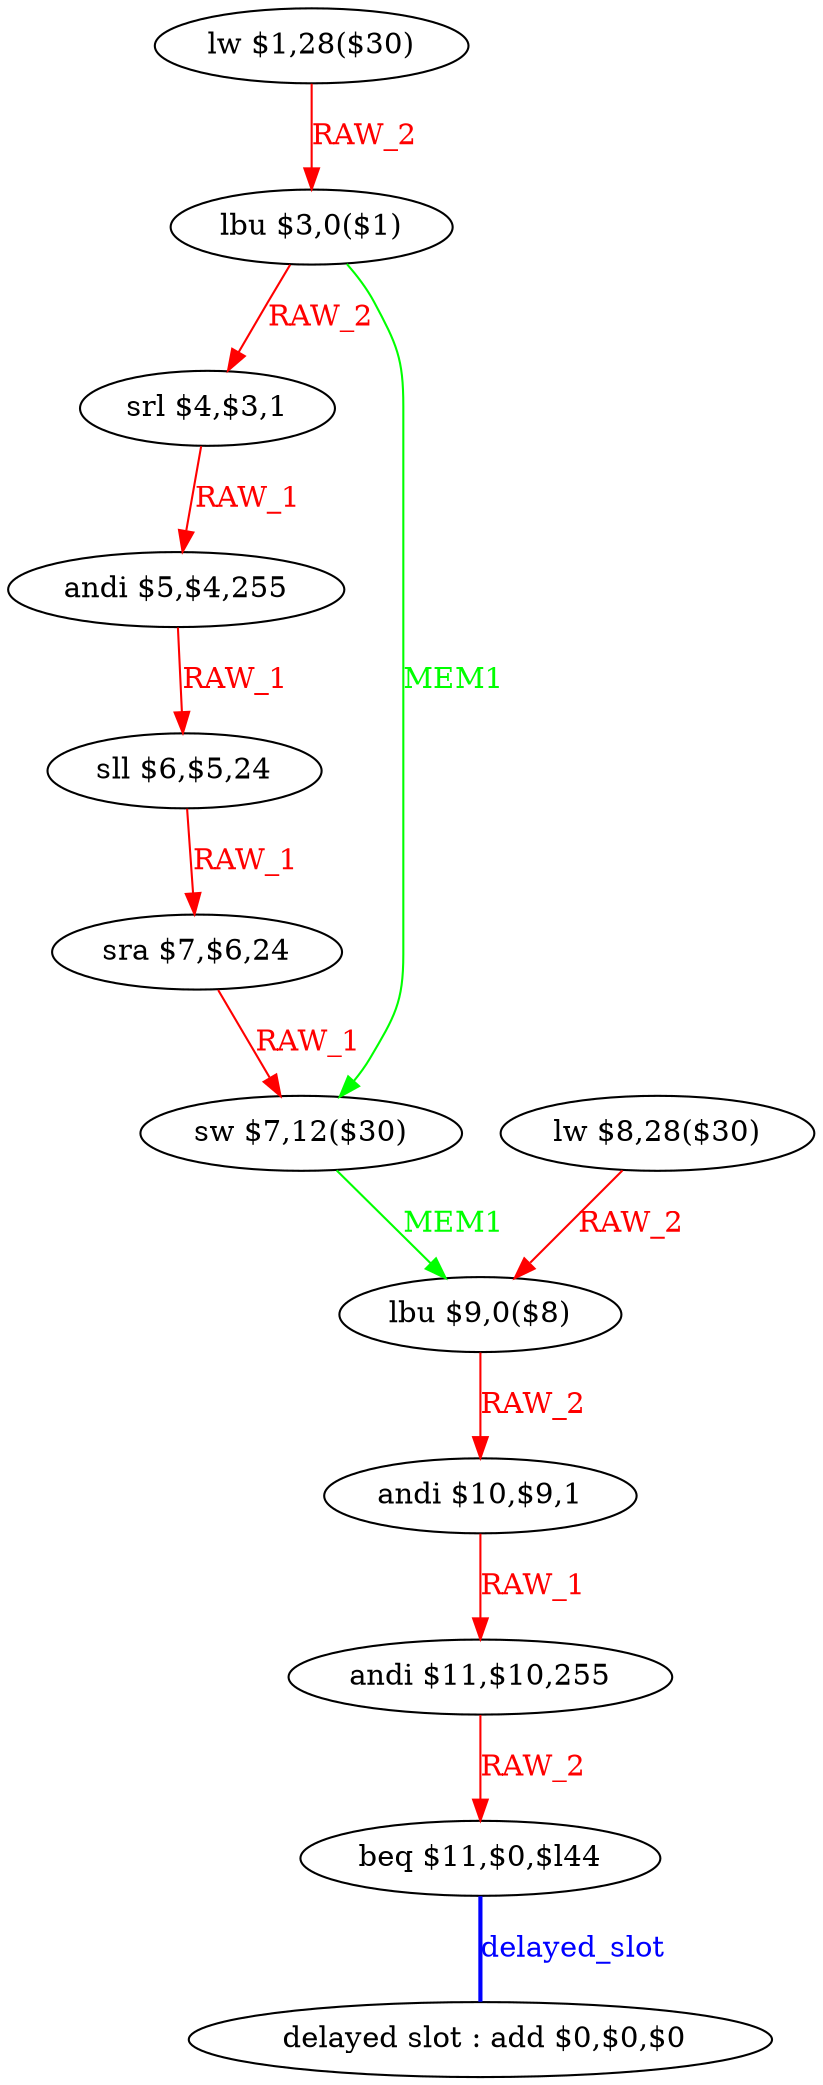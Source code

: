 digraph G1 {
node [shape = ellipse];
i12 [label = " delayed slot : add $0,$0,$0"] ;
i11 ->  i12 [style = bold, dir= none, fontcolor = blue, color = blue, label= "delayed_slot"];
i11 [label = "beq $11,$0,$l44"] ;
i0 [label = "lw $1,28($30)"] ;
i0 ->  i1 [color = red, fontcolor = red, label= "RAW_2"];
i1 [label = "lbu $3,0($1)"] ;
i1 ->  i2 [color = red, fontcolor = red, label= "RAW_2"];
i1 ->  i6 [color = green, fontcolor = green, label= "MEM1"];
i2 [label = "srl $4,$3,1"] ;
i2 ->  i3 [color = red, fontcolor = red, label= "RAW_1"];
i3 [label = "andi $5,$4,255"] ;
i3 ->  i4 [color = red, fontcolor = red, label= "RAW_1"];
i4 [label = "sll $6,$5,24"] ;
i4 ->  i5 [color = red, fontcolor = red, label= "RAW_1"];
i5 [label = "sra $7,$6,24"] ;
i5 ->  i6 [color = red, fontcolor = red, label= "RAW_1"];
i6 [label = "sw $7,12($30)"] ;
i6 ->  i8 [color = green, fontcolor = green, label= "MEM1"];
i8 [label = "lbu $9,0($8)"] ;
i8 ->  i9 [color = red, fontcolor = red, label= "RAW_2"];
i9 [label = "andi $10,$9,1"] ;
i9 ->  i10 [color = red, fontcolor = red, label= "RAW_1"];
i10 [label = "andi $11,$10,255"] ;
i10 ->  i11 [color = red, fontcolor = red, label= "RAW_2"];
i7 [label = "lw $8,28($30)"] ;
i7 ->  i8 [color = red, fontcolor = red, label= "RAW_2"];
}
